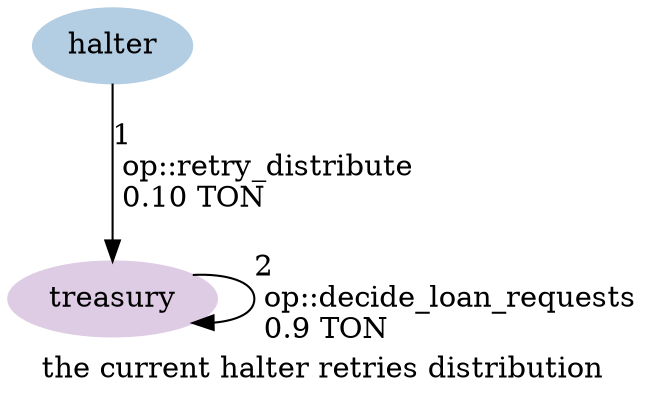 digraph {
    label="the current halter retries distribution"
    node [ colorscheme=pastel19 style=filled ]

    /* Entities */
    halter [ color=2 ]
    treasury [ color=4 ]

    /* Relationships */
    halter -> treasury [ label="1\l op::retry_distribute\l 0.10 TON\l" ]
    treasury -> treasury [ label="2\l op::decide_loan_requests\l 0.9 TON\l" ]

    /* Ranks */
    { rank=min halter }
    { rank=max treasury }
}
